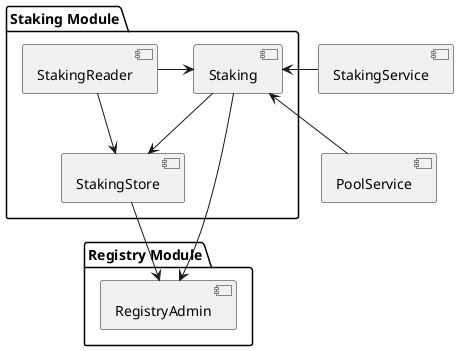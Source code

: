 @startuml

package "Staking Module" {
    [StakingReader] as reader
    [Staking] as staking
    [StakingStore] as store
}

package "Registry Module" {
    [RegistryAdmin] as admin
}

[StakingService] as stakingService
[PoolService] as poolService

reader -> staking
reader --> store

staking --> admin
staking --> store

store --> admin

stakingService -[hidden]- poolService
stakingService -> staking
poolService -u-> staking

@enduml
